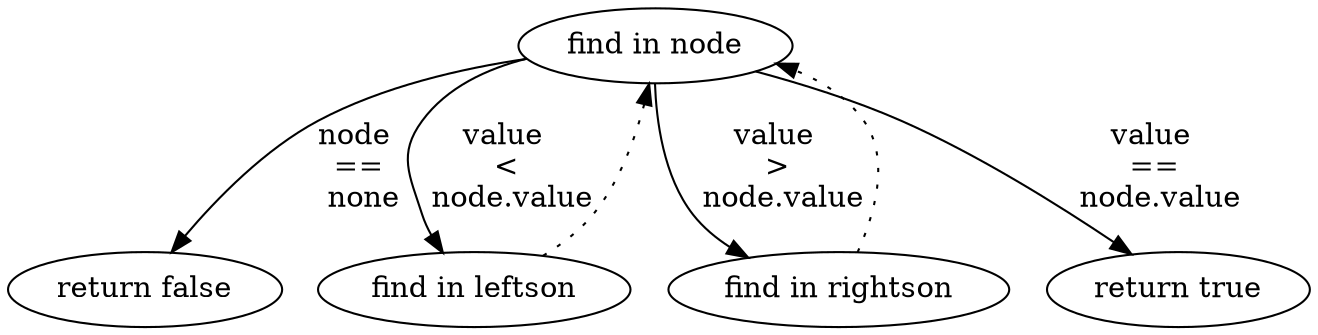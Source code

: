 digraph {
  func[label="find in node"];
  none[label="return false"];
  left[label="find in leftson"];
  right[label="find in rightson"];
  found[label="return true"];

  func -> left[label="value \n<\n node.value"];
  func -> right[label="value \n>\n node.value"];
  func -> found[label="value \n==\n node.value"];
  func -> none[label="node \n==\n none"];

  left -> func[style=dotted];
  right -> func[style=dotted];
}
